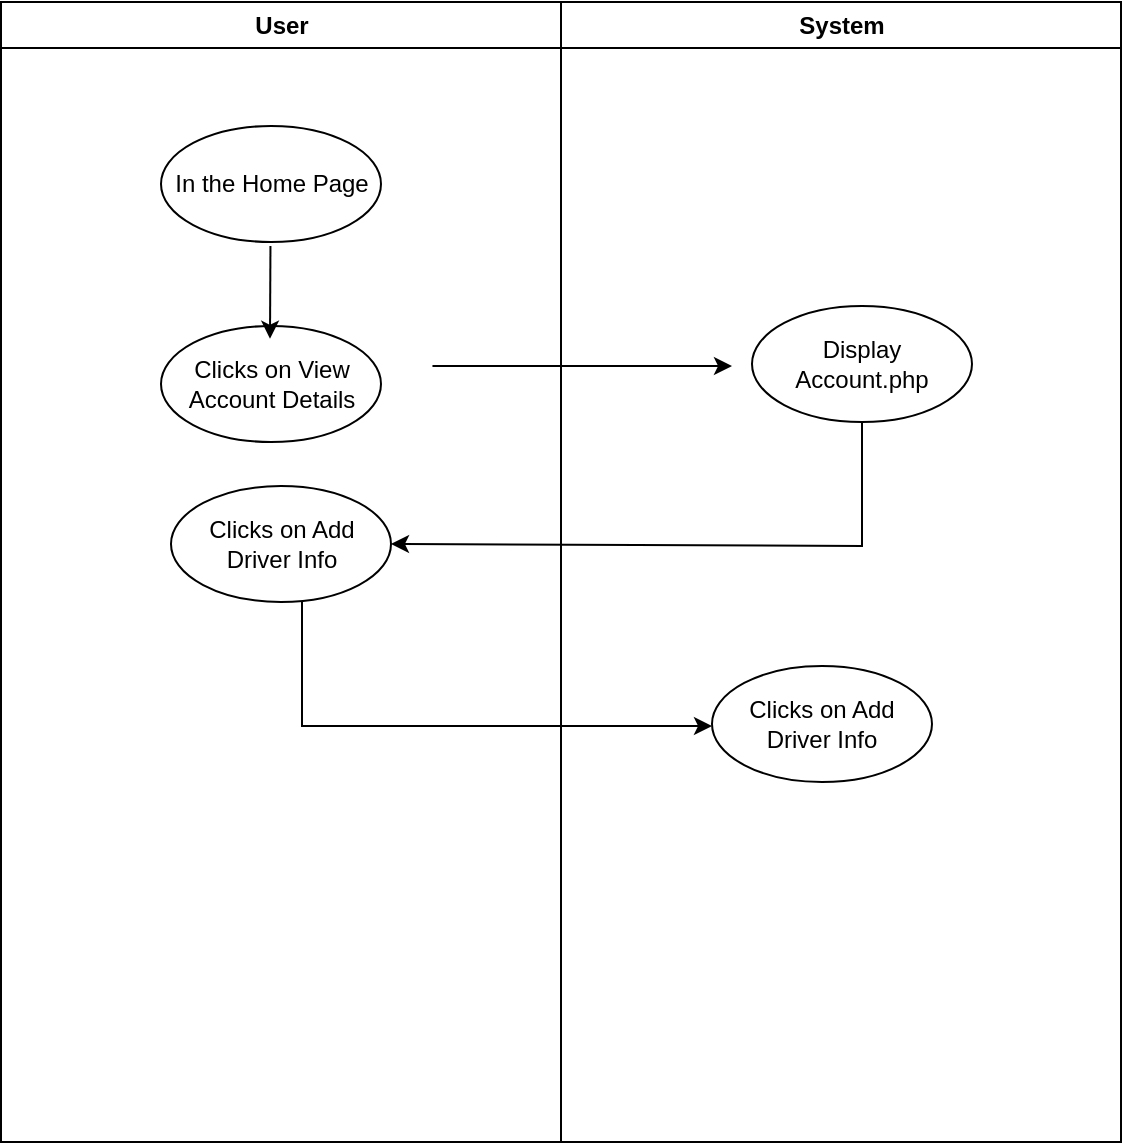 <mxfile version="24.8.3">
  <diagram name="Page-1" id="e7e014a7-5840-1c2e-5031-d8a46d1fe8dd">
    <mxGraphModel dx="897" dy="556" grid="1" gridSize="10" guides="1" tooltips="1" connect="1" arrows="1" fold="1" page="1" pageScale="1" pageWidth="1169" pageHeight="826" background="none" math="0" shadow="0">
      <root>
        <mxCell id="0" />
        <mxCell id="1" parent="0" />
        <mxCell id="2" value="User" style="swimlane;whiteSpace=wrap" parent="1" vertex="1">
          <mxGeometry x="164.5" y="128" width="280" height="570" as="geometry" />
        </mxCell>
        <mxCell id="3EZGCJM8jiS25kYGgKkf-41" value="In the Home Page" style="ellipse;whiteSpace=wrap;html=1;" vertex="1" parent="2">
          <mxGeometry x="80" y="62" width="110" height="58" as="geometry" />
        </mxCell>
        <mxCell id="3EZGCJM8jiS25kYGgKkf-42" value="Clicks on View Account Details" style="ellipse;whiteSpace=wrap;html=1;" vertex="1" parent="2">
          <mxGeometry x="80" y="162" width="110" height="58" as="geometry" />
        </mxCell>
        <mxCell id="3EZGCJM8jiS25kYGgKkf-44" value="" style="endArrow=classic;html=1;rounded=0;exitX=0.543;exitY=0.89;exitDx=0;exitDy=0;exitPerimeter=0;" edge="1" parent="2">
          <mxGeometry width="50" height="50" relative="1" as="geometry">
            <mxPoint x="134.73" y="122" as="sourcePoint" />
            <mxPoint x="134.5" y="168.38" as="targetPoint" />
          </mxGeometry>
        </mxCell>
        <mxCell id="3EZGCJM8jiS25kYGgKkf-46" value="" style="endArrow=classic;html=1;rounded=0;exitX=0.543;exitY=0.89;exitDx=0;exitDy=0;exitPerimeter=0;" edge="1" parent="2">
          <mxGeometry width="50" height="50" relative="1" as="geometry">
            <mxPoint x="215.73" y="182" as="sourcePoint" />
            <mxPoint x="365.5" y="182" as="targetPoint" />
          </mxGeometry>
        </mxCell>
        <mxCell id="3EZGCJM8jiS25kYGgKkf-50" value="Clicks on Add Driver Info" style="ellipse;whiteSpace=wrap;html=1;" vertex="1" parent="2">
          <mxGeometry x="85" y="242" width="110" height="58" as="geometry" />
        </mxCell>
        <mxCell id="3EZGCJM8jiS25kYGgKkf-54" value="" style="endArrow=classic;html=1;rounded=0;exitX=0.5;exitY=1;exitDx=0;exitDy=0;" edge="1" parent="2">
          <mxGeometry width="50" height="50" relative="1" as="geometry">
            <mxPoint x="150.5" y="300" as="sourcePoint" />
            <mxPoint x="355.5" y="362" as="targetPoint" />
            <Array as="points">
              <mxPoint x="150.5" y="362" />
            </Array>
          </mxGeometry>
        </mxCell>
        <mxCell id="3" value="System" style="swimlane;whiteSpace=wrap" parent="1" vertex="1">
          <mxGeometry x="444.5" y="128" width="280" height="570" as="geometry" />
        </mxCell>
        <mxCell id="3EZGCJM8jiS25kYGgKkf-43" value="Display Account.php" style="ellipse;whiteSpace=wrap;html=1;" vertex="1" parent="3">
          <mxGeometry x="95.5" y="152" width="110" height="58" as="geometry" />
        </mxCell>
        <mxCell id="3EZGCJM8jiS25kYGgKkf-53" value="Clicks on Add Driver Info" style="ellipse;whiteSpace=wrap;html=1;" vertex="1" parent="3">
          <mxGeometry x="75.5" y="332" width="110" height="58" as="geometry" />
        </mxCell>
        <mxCell id="3EZGCJM8jiS25kYGgKkf-51" value="" style="endArrow=classic;html=1;rounded=0;exitX=0.5;exitY=1;exitDx=0;exitDy=0;entryX=1;entryY=0.5;entryDx=0;entryDy=0;" edge="1" parent="1" source="3EZGCJM8jiS25kYGgKkf-43" target="3EZGCJM8jiS25kYGgKkf-50">
          <mxGeometry width="50" height="50" relative="1" as="geometry">
            <mxPoint x="510" y="308.5" as="sourcePoint" />
            <mxPoint x="659.77" y="308.5" as="targetPoint" />
            <Array as="points">
              <mxPoint x="595" y="400" />
            </Array>
          </mxGeometry>
        </mxCell>
      </root>
    </mxGraphModel>
  </diagram>
</mxfile>
